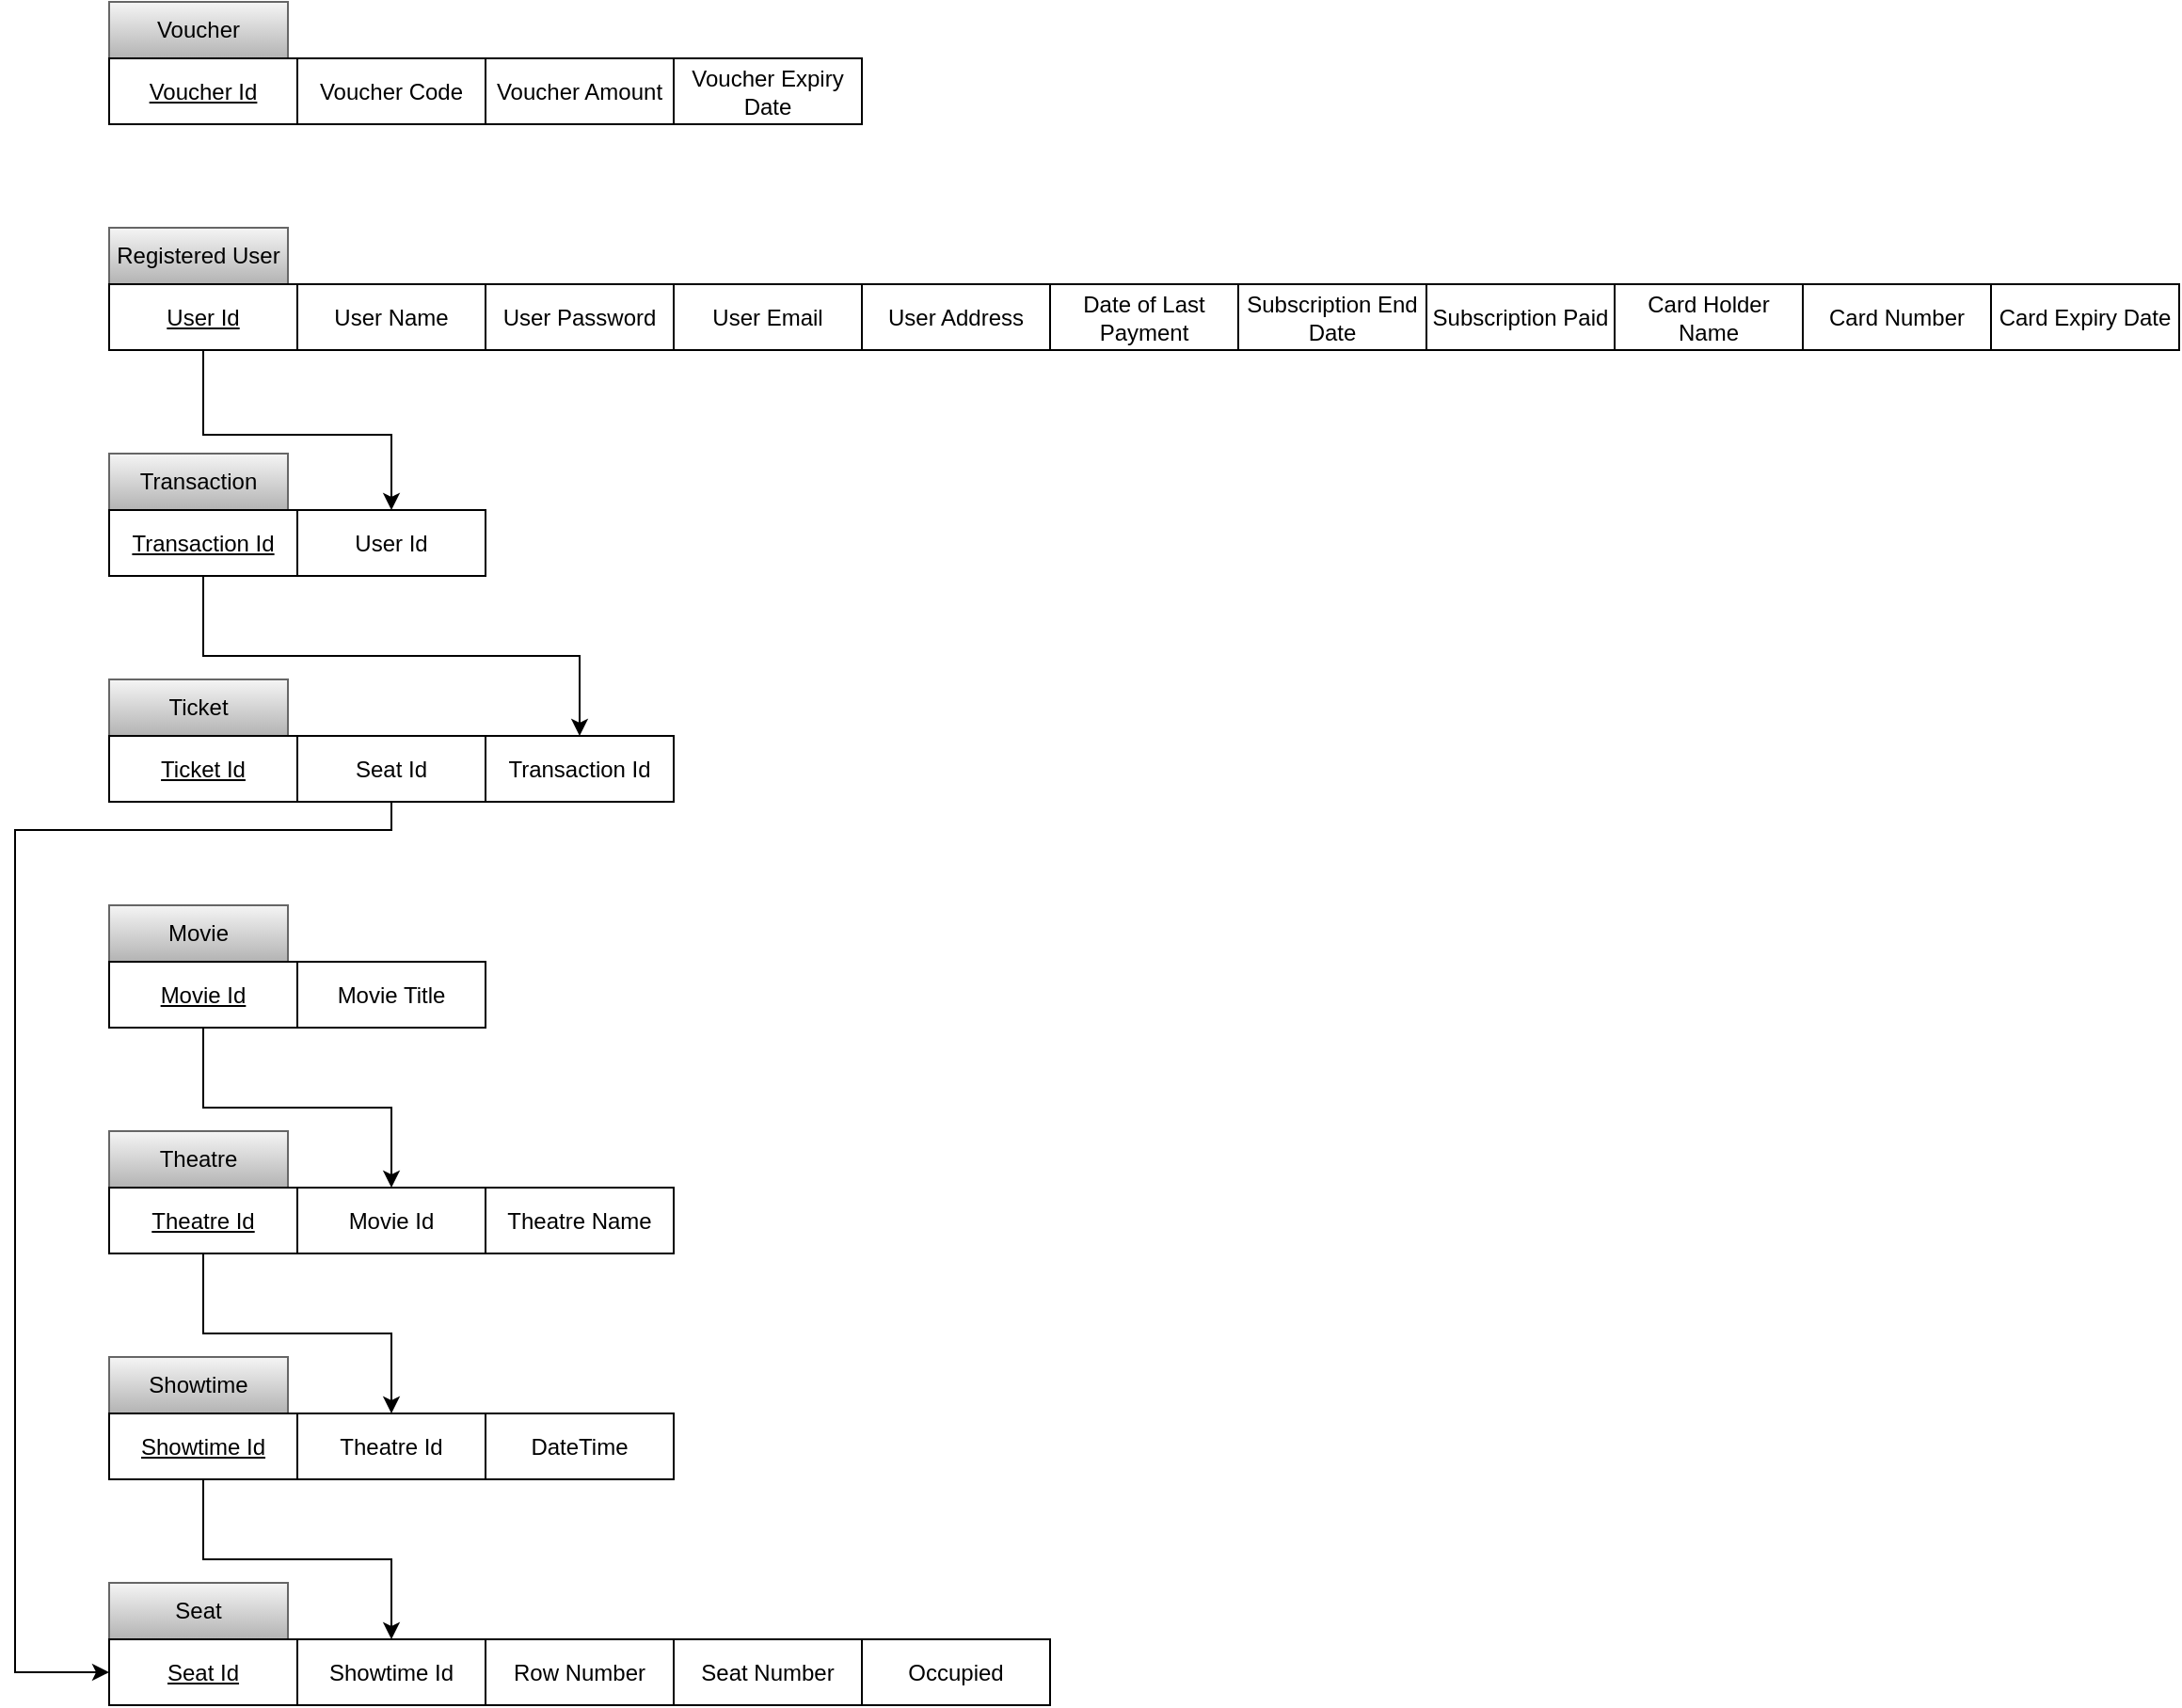 <mxfile version="20.3.0" type="device"><diagram id="6wsLDbq-mniMxWyGFbMN" name="Page-1"><mxGraphModel dx="2531" dy="2821" grid="1" gridSize="10" guides="1" tooltips="1" connect="1" arrows="1" fold="1" page="1" pageScale="1" pageWidth="1100" pageHeight="850" math="0" shadow="0"><root><mxCell id="0"/><mxCell id="1" parent="0"/><mxCell id="tS7MueShwD_u6RifKcEB-4" value="Theatre" style="rounded=0;whiteSpace=wrap;html=1;fillColor=#f5f5f5;gradientColor=#b3b3b3;strokeColor=#666666;" parent="1" vertex="1"><mxGeometry x="40" y="-520" width="95" height="30" as="geometry"/></mxCell><mxCell id="N5Qgkei2XUnLYkIBUplg-38" style="edgeStyle=orthogonalEdgeStyle;rounded=0;orthogonalLoop=1;jettySize=auto;html=1;exitX=0.5;exitY=1;exitDx=0;exitDy=0;entryX=0.5;entryY=0;entryDx=0;entryDy=0;" parent="1" source="tS7MueShwD_u6RifKcEB-5" target="tS7MueShwD_u6RifKcEB-19" edge="1"><mxGeometry relative="1" as="geometry"/></mxCell><mxCell id="tS7MueShwD_u6RifKcEB-5" value="Theatre Id" style="whiteSpace=wrap;html=1;align=center;fontStyle=4" parent="1" vertex="1"><mxGeometry x="40" y="-490" width="100" height="35" as="geometry"/></mxCell><mxCell id="tS7MueShwD_u6RifKcEB-6" value="Theatre Name" style="whiteSpace=wrap;html=1;align=center;fontStyle=0" parent="1" vertex="1"><mxGeometry x="240" y="-490" width="100" height="35" as="geometry"/></mxCell><mxCell id="tS7MueShwD_u6RifKcEB-16" value="Showtime" style="rounded=0;whiteSpace=wrap;html=1;fillColor=#f5f5f5;gradientColor=#b3b3b3;strokeColor=#666666;" parent="1" vertex="1"><mxGeometry x="40" y="-400" width="95" height="30" as="geometry"/></mxCell><mxCell id="N5Qgkei2XUnLYkIBUplg-40" style="edgeStyle=orthogonalEdgeStyle;rounded=0;orthogonalLoop=1;jettySize=auto;html=1;exitX=0.5;exitY=1;exitDx=0;exitDy=0;entryX=0.5;entryY=0;entryDx=0;entryDy=0;" parent="1" source="tS7MueShwD_u6RifKcEB-17" target="N5Qgkei2XUnLYkIBUplg-39" edge="1"><mxGeometry relative="1" as="geometry"/></mxCell><mxCell id="tS7MueShwD_u6RifKcEB-17" value="Showtime Id" style="whiteSpace=wrap;html=1;align=center;fontStyle=4" parent="1" vertex="1"><mxGeometry x="40" y="-370" width="100" height="35" as="geometry"/></mxCell><mxCell id="tS7MueShwD_u6RifKcEB-18" value="DateTime" style="whiteSpace=wrap;html=1;align=center;fontStyle=0" parent="1" vertex="1"><mxGeometry x="240" y="-370" width="100" height="35" as="geometry"/></mxCell><mxCell id="tS7MueShwD_u6RifKcEB-19" value="Theatre Id" style="whiteSpace=wrap;html=1;align=center;fontStyle=0" parent="1" vertex="1"><mxGeometry x="140" y="-370" width="100" height="35" as="geometry"/></mxCell><mxCell id="tS7MueShwD_u6RifKcEB-40" value="Voucher" style="rounded=0;whiteSpace=wrap;html=1;fillColor=#f5f5f5;gradientColor=#b3b3b3;strokeColor=#666666;" parent="1" vertex="1"><mxGeometry x="40" y="-1120" width="95" height="30" as="geometry"/></mxCell><mxCell id="tS7MueShwD_u6RifKcEB-41" value="Voucher Id" style="whiteSpace=wrap;html=1;align=center;fontStyle=4" parent="1" vertex="1"><mxGeometry x="40" y="-1090" width="100" height="35" as="geometry"/></mxCell><mxCell id="tS7MueShwD_u6RifKcEB-42" value="Voucher Amount" style="whiteSpace=wrap;html=1;align=center;fontStyle=0" parent="1" vertex="1"><mxGeometry x="240" y="-1090" width="100" height="35" as="geometry"/></mxCell><mxCell id="tS7MueShwD_u6RifKcEB-43" value="Voucher Code" style="whiteSpace=wrap;html=1;align=center;fontStyle=0" parent="1" vertex="1"><mxGeometry x="140" y="-1090" width="100" height="35" as="geometry"/></mxCell><mxCell id="tS7MueShwD_u6RifKcEB-44" value="Voucher Expiry Date" style="whiteSpace=wrap;html=1;align=center;fontStyle=0" parent="1" vertex="1"><mxGeometry x="340" y="-1090" width="100" height="35" as="geometry"/></mxCell><mxCell id="N5Qgkei2XUnLYkIBUplg-1" value="Movie" style="rounded=0;whiteSpace=wrap;html=1;fillColor=#f5f5f5;gradientColor=#b3b3b3;strokeColor=#666666;" parent="1" vertex="1"><mxGeometry x="40" y="-640" width="95" height="30" as="geometry"/></mxCell><mxCell id="N5Qgkei2XUnLYkIBUplg-31" style="edgeStyle=orthogonalEdgeStyle;rounded=0;orthogonalLoop=1;jettySize=auto;html=1;exitX=0.5;exitY=1;exitDx=0;exitDy=0;entryX=0.5;entryY=0;entryDx=0;entryDy=0;" parent="1" source="N5Qgkei2XUnLYkIBUplg-2" target="N5Qgkei2XUnLYkIBUplg-28" edge="1"><mxGeometry relative="1" as="geometry"/></mxCell><mxCell id="N5Qgkei2XUnLYkIBUplg-2" value="Movie Id" style="whiteSpace=wrap;html=1;align=center;fontStyle=4" parent="1" vertex="1"><mxGeometry x="40" y="-610" width="100" height="35" as="geometry"/></mxCell><mxCell id="N5Qgkei2XUnLYkIBUplg-3" value="Movie Title" style="whiteSpace=wrap;html=1;align=center;fontStyle=0" parent="1" vertex="1"><mxGeometry x="140" y="-610" width="100" height="35" as="geometry"/></mxCell><mxCell id="N5Qgkei2XUnLYkIBUplg-8" value="Seat" style="rounded=0;whiteSpace=wrap;html=1;fillColor=#f5f5f5;gradientColor=#b3b3b3;strokeColor=#666666;" parent="1" vertex="1"><mxGeometry x="40" y="-280" width="95" height="30" as="geometry"/></mxCell><mxCell id="N5Qgkei2XUnLYkIBUplg-9" value="Seat Id" style="whiteSpace=wrap;html=1;align=center;fontStyle=4" parent="1" vertex="1"><mxGeometry x="40" y="-250" width="100" height="35" as="geometry"/></mxCell><mxCell id="N5Qgkei2XUnLYkIBUplg-10" value="Seat Number" style="whiteSpace=wrap;html=1;align=center;fontStyle=0" parent="1" vertex="1"><mxGeometry x="340" y="-250" width="100" height="35" as="geometry"/></mxCell><mxCell id="N5Qgkei2XUnLYkIBUplg-11" value="Row Number" style="whiteSpace=wrap;html=1;align=center;fontStyle=0" parent="1" vertex="1"><mxGeometry x="240" y="-250" width="100" height="35" as="geometry"/></mxCell><mxCell id="N5Qgkei2XUnLYkIBUplg-13" value="Occupied" style="whiteSpace=wrap;html=1;align=center;fontStyle=0" parent="1" vertex="1"><mxGeometry x="440" y="-250" width="100" height="35" as="geometry"/></mxCell><mxCell id="N5Qgkei2XUnLYkIBUplg-18" value="Ticket" style="rounded=0;whiteSpace=wrap;html=1;fillColor=#f5f5f5;gradientColor=#b3b3b3;strokeColor=#666666;" parent="1" vertex="1"><mxGeometry x="40" y="-760" width="95" height="30" as="geometry"/></mxCell><mxCell id="N5Qgkei2XUnLYkIBUplg-44" style="edgeStyle=orthogonalEdgeStyle;rounded=0;orthogonalLoop=1;jettySize=auto;html=1;exitX=0.5;exitY=1;exitDx=0;exitDy=0;entryX=0;entryY=0.5;entryDx=0;entryDy=0;" parent="1" source="N5Qgkei2XUnLYkIBUplg-99" target="N5Qgkei2XUnLYkIBUplg-9" edge="1"><mxGeometry relative="1" as="geometry"><mxPoint x="190" y="-695" as="sourcePoint"/><Array as="points"><mxPoint x="190" y="-680"/><mxPoint x="-10" y="-680"/><mxPoint x="-10" y="-232"/></Array></mxGeometry></mxCell><mxCell id="N5Qgkei2XUnLYkIBUplg-28" value="Movie Id" style="whiteSpace=wrap;html=1;align=center;fontStyle=0" parent="1" vertex="1"><mxGeometry x="140" y="-490" width="100" height="35" as="geometry"/></mxCell><mxCell id="N5Qgkei2XUnLYkIBUplg-39" value="Showtime Id" style="whiteSpace=wrap;html=1;align=center;fontStyle=0" parent="1" vertex="1"><mxGeometry x="140" y="-250" width="100" height="35" as="geometry"/></mxCell><mxCell id="N5Qgkei2XUnLYkIBUplg-45" value="Transaction" style="rounded=0;whiteSpace=wrap;html=1;fillColor=#f5f5f5;gradientColor=#b3b3b3;strokeColor=#666666;" parent="1" vertex="1"><mxGeometry x="40" y="-880" width="95" height="30" as="geometry"/></mxCell><mxCell id="N5Qgkei2XUnLYkIBUplg-50" style="edgeStyle=orthogonalEdgeStyle;rounded=0;orthogonalLoop=1;jettySize=auto;html=1;exitX=0.5;exitY=1;exitDx=0;exitDy=0;entryX=0.5;entryY=0;entryDx=0;entryDy=0;" parent="1" source="N5Qgkei2XUnLYkIBUplg-46" target="N5Qgkei2XUnLYkIBUplg-49" edge="1"><mxGeometry relative="1" as="geometry"/></mxCell><mxCell id="N5Qgkei2XUnLYkIBUplg-49" value="Transaction Id" style="whiteSpace=wrap;html=1;align=center;fontStyle=0" parent="1" vertex="1"><mxGeometry x="240" y="-730" width="100" height="35" as="geometry"/></mxCell><mxCell id="N5Qgkei2XUnLYkIBUplg-53" value="Card Number" style="whiteSpace=wrap;html=1;align=center;fontStyle=0" parent="1" vertex="1"><mxGeometry x="940" y="-970" width="100" height="35" as="geometry"/></mxCell><mxCell id="N5Qgkei2XUnLYkIBUplg-54" value="Card Holder Name" style="whiteSpace=wrap;html=1;align=center;fontStyle=0" parent="1" vertex="1"><mxGeometry x="840" y="-970" width="100" height="35" as="geometry"/></mxCell><mxCell id="N5Qgkei2XUnLYkIBUplg-55" value="Card Expiry Date" style="whiteSpace=wrap;html=1;align=center;fontStyle=0" parent="1" vertex="1"><mxGeometry x="1040" y="-970" width="100" height="35" as="geometry"/></mxCell><mxCell id="N5Qgkei2XUnLYkIBUplg-59" value="Registered User" style="rounded=0;whiteSpace=wrap;html=1;fillColor=#f5f5f5;gradientColor=#b3b3b3;strokeColor=#666666;" parent="1" vertex="1"><mxGeometry x="40" y="-1000" width="95" height="30" as="geometry"/></mxCell><mxCell id="N5Qgkei2XUnLYkIBUplg-60" value="User Id" style="whiteSpace=wrap;html=1;align=center;fontStyle=4" parent="1" vertex="1"><mxGeometry x="40" y="-970" width="100" height="35" as="geometry"/></mxCell><mxCell id="N5Qgkei2XUnLYkIBUplg-61" value="User Password" style="whiteSpace=wrap;html=1;align=center;fontStyle=0" parent="1" vertex="1"><mxGeometry x="240" y="-970" width="100" height="35" as="geometry"/></mxCell><mxCell id="N5Qgkei2XUnLYkIBUplg-62" value="User Name" style="whiteSpace=wrap;html=1;align=center;fontStyle=0" parent="1" vertex="1"><mxGeometry x="140" y="-970" width="100" height="35" as="geometry"/></mxCell><mxCell id="N5Qgkei2XUnLYkIBUplg-63" value="User Email" style="whiteSpace=wrap;html=1;align=center;fontStyle=0" parent="1" vertex="1"><mxGeometry x="340" y="-970" width="100" height="35" as="geometry"/></mxCell><mxCell id="N5Qgkei2XUnLYkIBUplg-64" value="User Address" style="whiteSpace=wrap;html=1;align=center;fontStyle=0" parent="1" vertex="1"><mxGeometry x="440" y="-970" width="100" height="35" as="geometry"/></mxCell><mxCell id="N5Qgkei2XUnLYkIBUplg-66" value="Date of Last Payment" style="whiteSpace=wrap;html=1;align=center;fontStyle=0" parent="1" vertex="1"><mxGeometry x="540" y="-970" width="100" height="35" as="geometry"/></mxCell><mxCell id="N5Qgkei2XUnLYkIBUplg-71" value="Subscription End Date" style="whiteSpace=wrap;html=1;align=center;fontStyle=0" parent="1" vertex="1"><mxGeometry x="640" y="-970" width="100" height="35" as="geometry"/></mxCell><mxCell id="N5Qgkei2XUnLYkIBUplg-72" value="Subscription Paid" style="whiteSpace=wrap;html=1;align=center;fontStyle=0" parent="1" vertex="1"><mxGeometry x="740" y="-970" width="100" height="35" as="geometry"/></mxCell><mxCell id="N5Qgkei2XUnLYkIBUplg-73" value="User Id" style="whiteSpace=wrap;html=1;align=center;fontStyle=0" parent="1" vertex="1"><mxGeometry x="140" y="-850" width="100" height="35" as="geometry"/></mxCell><mxCell id="N5Qgkei2XUnLYkIBUplg-98" value="Ticket Id" style="whiteSpace=wrap;html=1;align=center;fontStyle=4" parent="1" vertex="1"><mxGeometry x="40" y="-730" width="100" height="35" as="geometry"/></mxCell><mxCell id="N5Qgkei2XUnLYkIBUplg-99" value="Seat Id" style="whiteSpace=wrap;html=1;align=center;fontStyle=0" parent="1" vertex="1"><mxGeometry x="140" y="-730" width="100" height="35" as="geometry"/></mxCell><mxCell id="N5Qgkei2XUnLYkIBUplg-108" value="User Name" style="whiteSpace=wrap;html=1;align=center;fontStyle=0" parent="1" vertex="1"><mxGeometry x="140" y="-970" width="100" height="35" as="geometry"/></mxCell><mxCell id="N5Qgkei2XUnLYkIBUplg-109" value="User Password" style="whiteSpace=wrap;html=1;align=center;fontStyle=0" parent="1" vertex="1"><mxGeometry x="240" y="-970" width="100" height="35" as="geometry"/></mxCell><mxCell id="N5Qgkei2XUnLYkIBUplg-46" value="Transaction Id" style="whiteSpace=wrap;html=1;align=center;fontStyle=4" parent="1" vertex="1"><mxGeometry x="40" y="-850" width="100" height="35" as="geometry"/></mxCell><mxCell id="gUDmN6C5TBNdLFsngg2J-1" value="" style="edgeStyle=orthogonalEdgeStyle;rounded=0;orthogonalLoop=1;jettySize=auto;html=1;exitX=0.5;exitY=1;exitDx=0;exitDy=0;entryX=0.5;entryY=0;entryDx=0;entryDy=0;endArrow=classic;endFill=1;" edge="1" parent="1" source="N5Qgkei2XUnLYkIBUplg-60" target="N5Qgkei2XUnLYkIBUplg-73"><mxGeometry relative="1" as="geometry"><mxPoint x="40" y="-943.75" as="sourcePoint"/><mxPoint x="180" y="-897.5" as="targetPoint"/><Array as="points"><mxPoint x="90" y="-890"/><mxPoint x="190" y="-890"/></Array></mxGeometry></mxCell></root></mxGraphModel></diagram></mxfile>
